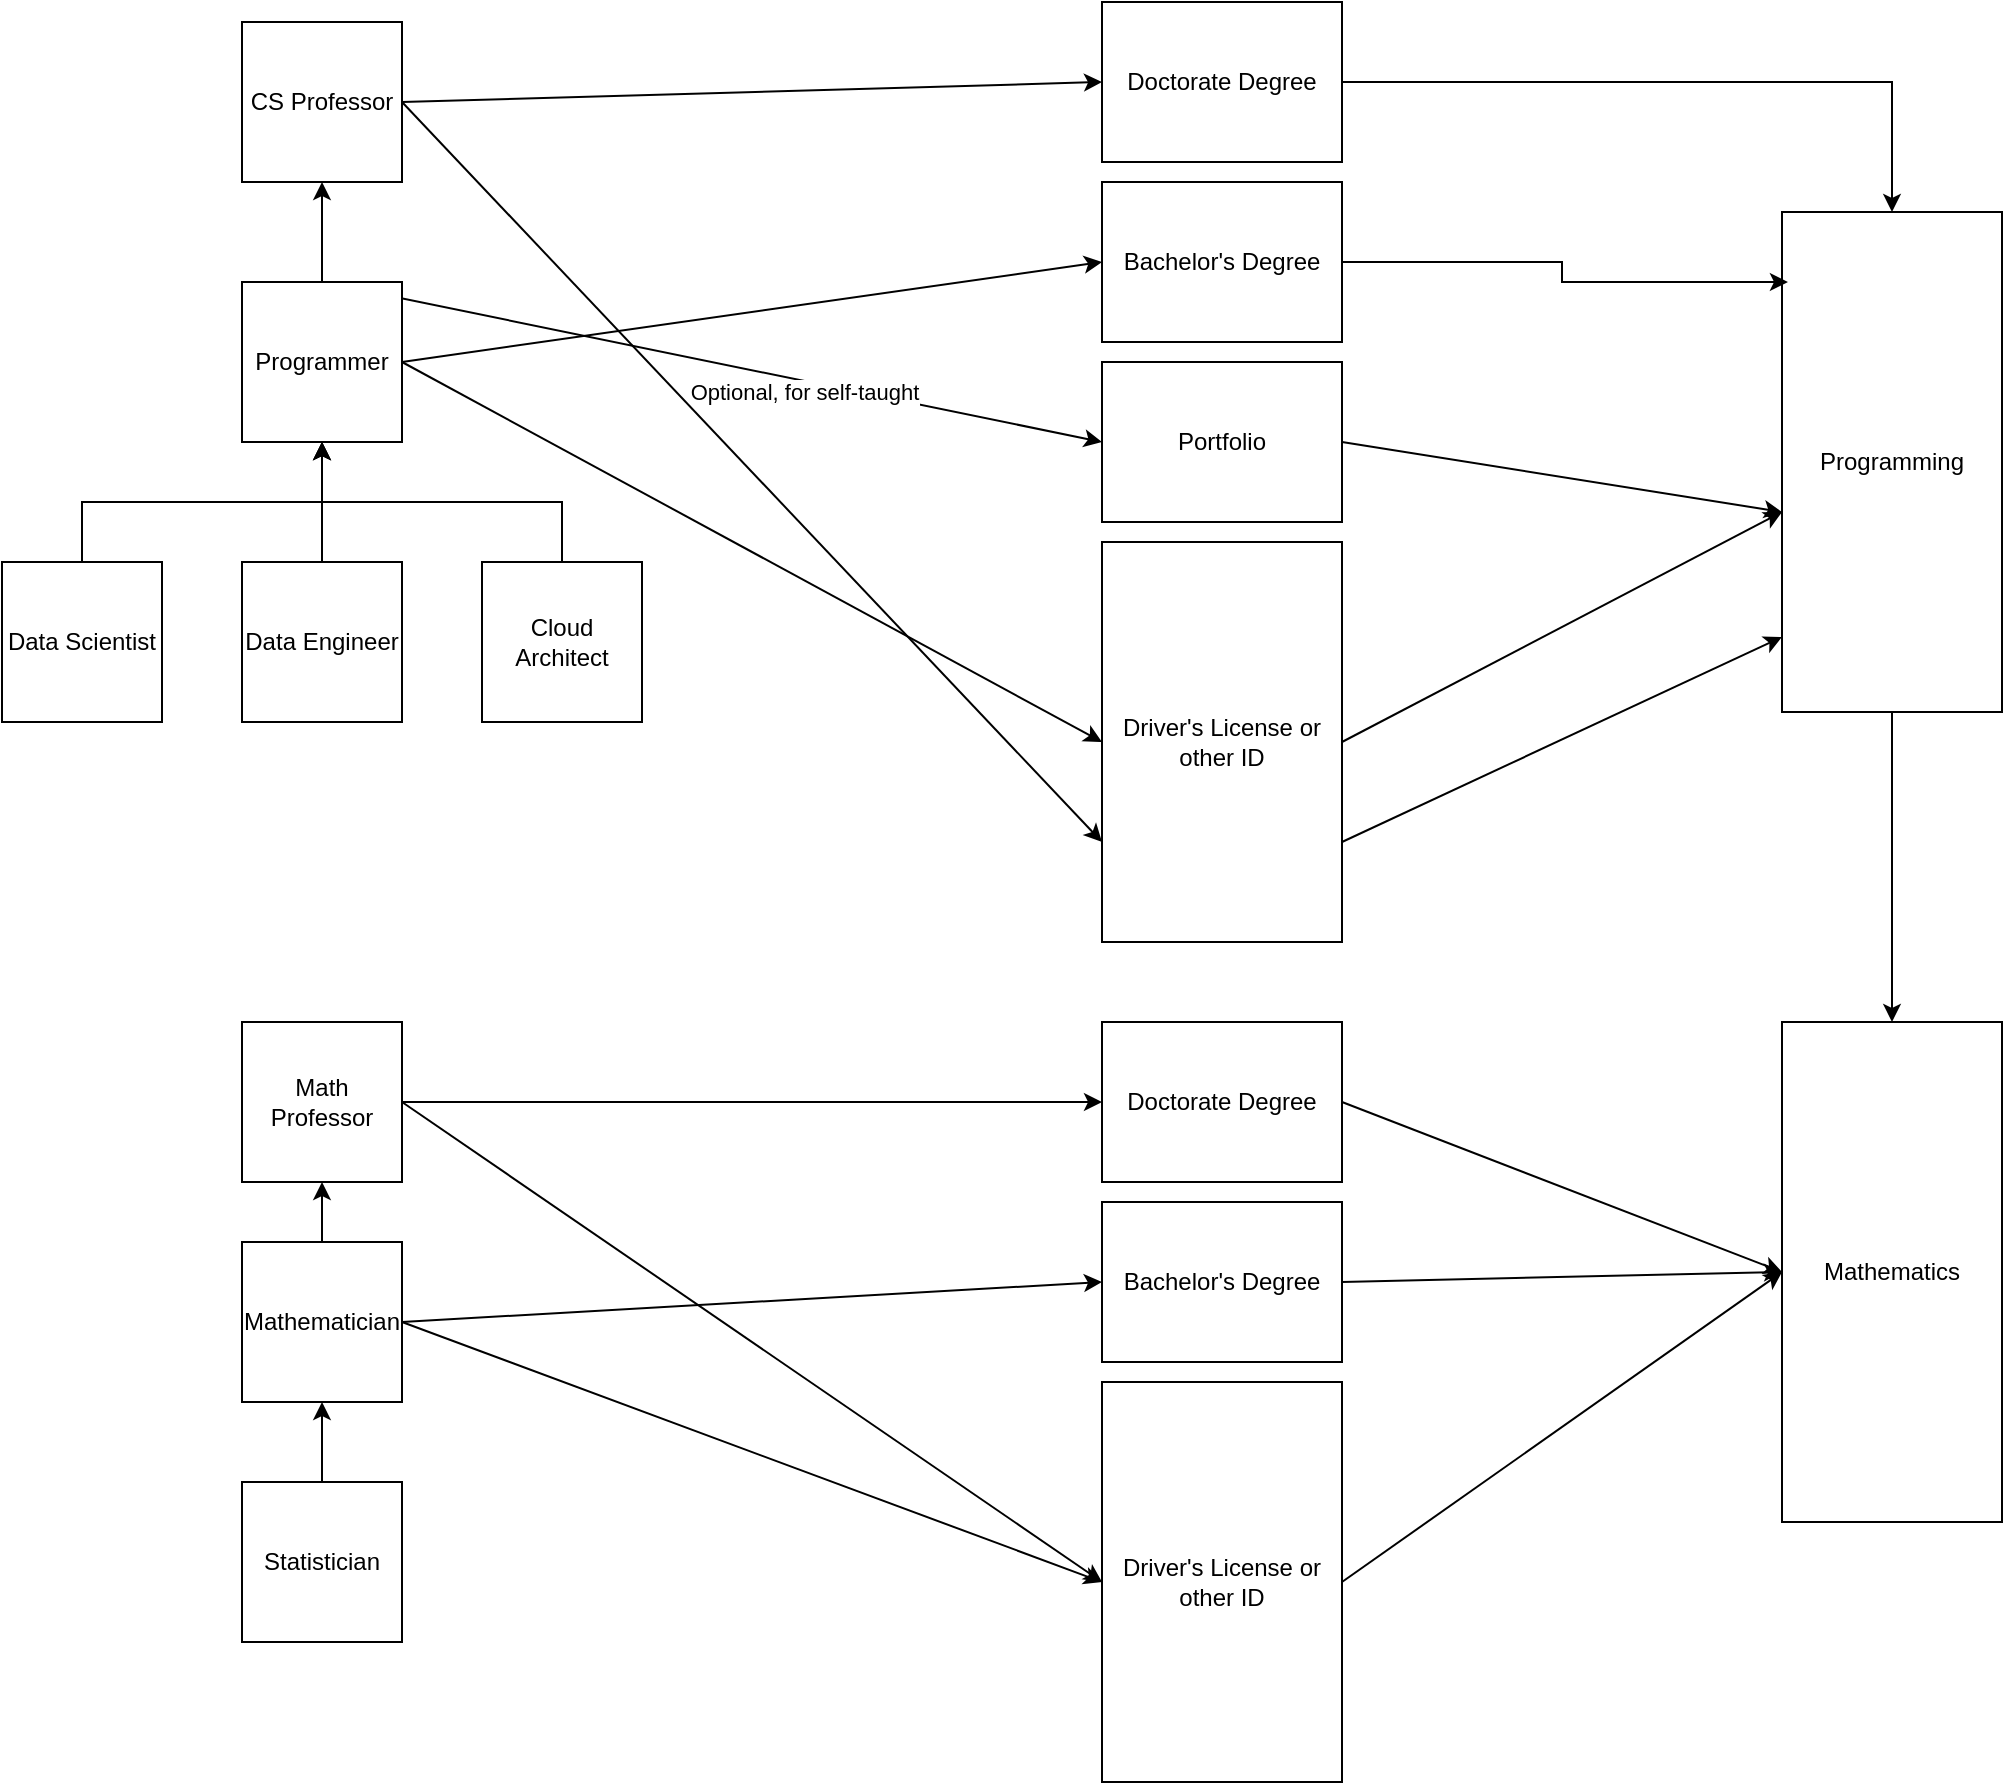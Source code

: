 <mxfile version="24.7.8">
  <diagram name="Page-1" id="z6jvukjGJUcQWXiJhKep">
    <mxGraphModel dx="1215" dy="1426" grid="1" gridSize="10" guides="1" tooltips="1" connect="1" arrows="1" fold="1" page="1" pageScale="1" pageWidth="1100" pageHeight="850" math="0" shadow="0">
      <root>
        <mxCell id="0" />
        <mxCell id="1" parent="0" />
        <mxCell id="aocR1VVrdAfz1J4lHtZ3-16" style="rounded=0;orthogonalLoop=1;jettySize=auto;html=1;exitX=1;exitY=0.5;exitDx=0;exitDy=0;entryX=0;entryY=0.5;entryDx=0;entryDy=0;" edge="1" parent="1" source="aocR1VVrdAfz1J4lHtZ3-2" target="aocR1VVrdAfz1J4lHtZ3-12">
          <mxGeometry relative="1" as="geometry" />
        </mxCell>
        <mxCell id="aocR1VVrdAfz1J4lHtZ3-21" style="rounded=0;orthogonalLoop=1;jettySize=auto;html=1;exitX=1;exitY=0.5;exitDx=0;exitDy=0;entryX=0;entryY=0.5;entryDx=0;entryDy=0;" edge="1" parent="1" source="aocR1VVrdAfz1J4lHtZ3-2" target="aocR1VVrdAfz1J4lHtZ3-13">
          <mxGeometry relative="1" as="geometry" />
        </mxCell>
        <mxCell id="aocR1VVrdAfz1J4lHtZ3-25" style="rounded=0;orthogonalLoop=1;jettySize=auto;html=1;exitX=0.5;exitY=0;exitDx=0;exitDy=0;entryX=0;entryY=0.5;entryDx=0;entryDy=0;" edge="1" parent="1" source="aocR1VVrdAfz1J4lHtZ3-2" target="aocR1VVrdAfz1J4lHtZ3-24">
          <mxGeometry relative="1" as="geometry" />
        </mxCell>
        <mxCell id="aocR1VVrdAfz1J4lHtZ3-27" value="Optional, for self-taught" style="edgeLabel;html=1;align=center;verticalAlign=middle;resizable=0;points=[];" vertex="1" connectable="0" parent="aocR1VVrdAfz1J4lHtZ3-25">
          <mxGeometry x="-0.033" y="6" relative="1" as="geometry">
            <mxPoint x="51" y="22" as="offset" />
          </mxGeometry>
        </mxCell>
        <mxCell id="aocR1VVrdAfz1J4lHtZ3-37" style="edgeStyle=orthogonalEdgeStyle;rounded=0;orthogonalLoop=1;jettySize=auto;html=1;exitX=0.5;exitY=0;exitDx=0;exitDy=0;entryX=0.5;entryY=1;entryDx=0;entryDy=0;" edge="1" parent="1" source="aocR1VVrdAfz1J4lHtZ3-2" target="aocR1VVrdAfz1J4lHtZ3-3">
          <mxGeometry relative="1" as="geometry" />
        </mxCell>
        <mxCell id="aocR1VVrdAfz1J4lHtZ3-2" value="Programmer" style="whiteSpace=wrap;html=1;aspect=fixed;" vertex="1" parent="1">
          <mxGeometry x="200" y="140" width="80" height="80" as="geometry" />
        </mxCell>
        <mxCell id="aocR1VVrdAfz1J4lHtZ3-18" style="rounded=0;orthogonalLoop=1;jettySize=auto;html=1;exitX=1;exitY=0.5;exitDx=0;exitDy=0;entryX=0;entryY=0.75;entryDx=0;entryDy=0;" edge="1" parent="1" source="aocR1VVrdAfz1J4lHtZ3-3" target="aocR1VVrdAfz1J4lHtZ3-12">
          <mxGeometry relative="1" as="geometry" />
        </mxCell>
        <mxCell id="aocR1VVrdAfz1J4lHtZ3-20" style="rounded=0;orthogonalLoop=1;jettySize=auto;html=1;exitX=1;exitY=0.5;exitDx=0;exitDy=0;entryX=0;entryY=0.5;entryDx=0;entryDy=0;" edge="1" parent="1" source="aocR1VVrdAfz1J4lHtZ3-3" target="aocR1VVrdAfz1J4lHtZ3-15">
          <mxGeometry relative="1" as="geometry" />
        </mxCell>
        <mxCell id="aocR1VVrdAfz1J4lHtZ3-3" value="CS Professor" style="whiteSpace=wrap;html=1;aspect=fixed;" vertex="1" parent="1">
          <mxGeometry x="200" y="10" width="80" height="80" as="geometry" />
        </mxCell>
        <mxCell id="aocR1VVrdAfz1J4lHtZ3-50" style="edgeStyle=orthogonalEdgeStyle;rounded=0;orthogonalLoop=1;jettySize=auto;html=1;exitX=0.5;exitY=0;exitDx=0;exitDy=0;entryX=0.5;entryY=1;entryDx=0;entryDy=0;" edge="1" parent="1" source="aocR1VVrdAfz1J4lHtZ3-4" target="aocR1VVrdAfz1J4lHtZ3-48">
          <mxGeometry relative="1" as="geometry" />
        </mxCell>
        <mxCell id="aocR1VVrdAfz1J4lHtZ3-62" style="rounded=0;orthogonalLoop=1;jettySize=auto;html=1;exitX=1;exitY=0.5;exitDx=0;exitDy=0;entryX=0;entryY=0.5;entryDx=0;entryDy=0;" edge="1" parent="1" source="aocR1VVrdAfz1J4lHtZ3-4" target="aocR1VVrdAfz1J4lHtZ3-53">
          <mxGeometry relative="1" as="geometry" />
        </mxCell>
        <mxCell id="aocR1VVrdAfz1J4lHtZ3-63" style="rounded=0;orthogonalLoop=1;jettySize=auto;html=1;exitX=1;exitY=0.5;exitDx=0;exitDy=0;entryX=0;entryY=0.5;entryDx=0;entryDy=0;" edge="1" parent="1" source="aocR1VVrdAfz1J4lHtZ3-4" target="aocR1VVrdAfz1J4lHtZ3-52">
          <mxGeometry relative="1" as="geometry" />
        </mxCell>
        <mxCell id="aocR1VVrdAfz1J4lHtZ3-4" value="Mathematician" style="whiteSpace=wrap;html=1;aspect=fixed;" vertex="1" parent="1">
          <mxGeometry x="200" y="620" width="80" height="80" as="geometry" />
        </mxCell>
        <mxCell id="aocR1VVrdAfz1J4lHtZ3-33" style="edgeStyle=orthogonalEdgeStyle;rounded=0;orthogonalLoop=1;jettySize=auto;html=1;exitX=0.5;exitY=0;exitDx=0;exitDy=0;entryX=0.5;entryY=1;entryDx=0;entryDy=0;" edge="1" parent="1" source="aocR1VVrdAfz1J4lHtZ3-5" target="aocR1VVrdAfz1J4lHtZ3-2">
          <mxGeometry relative="1" as="geometry" />
        </mxCell>
        <mxCell id="aocR1VVrdAfz1J4lHtZ3-5" value="Data Engineer" style="whiteSpace=wrap;html=1;aspect=fixed;" vertex="1" parent="1">
          <mxGeometry x="200" y="280" width="80" height="80" as="geometry" />
        </mxCell>
        <mxCell id="aocR1VVrdAfz1J4lHtZ3-36" style="edgeStyle=orthogonalEdgeStyle;rounded=0;orthogonalLoop=1;jettySize=auto;html=1;exitX=0.5;exitY=0;exitDx=0;exitDy=0;entryX=0.5;entryY=1;entryDx=0;entryDy=0;" edge="1" parent="1" source="aocR1VVrdAfz1J4lHtZ3-6" target="aocR1VVrdAfz1J4lHtZ3-2">
          <mxGeometry relative="1" as="geometry" />
        </mxCell>
        <mxCell id="aocR1VVrdAfz1J4lHtZ3-6" value="Data Scientist" style="whiteSpace=wrap;html=1;aspect=fixed;" vertex="1" parent="1">
          <mxGeometry x="80" y="280" width="80" height="80" as="geometry" />
        </mxCell>
        <mxCell id="aocR1VVrdAfz1J4lHtZ3-35" style="edgeStyle=orthogonalEdgeStyle;rounded=0;orthogonalLoop=1;jettySize=auto;html=1;exitX=0.5;exitY=0;exitDx=0;exitDy=0;entryX=0.5;entryY=1;entryDx=0;entryDy=0;" edge="1" parent="1" source="aocR1VVrdAfz1J4lHtZ3-7" target="aocR1VVrdAfz1J4lHtZ3-2">
          <mxGeometry relative="1" as="geometry" />
        </mxCell>
        <mxCell id="aocR1VVrdAfz1J4lHtZ3-7" value="Cloud Architect" style="whiteSpace=wrap;html=1;aspect=fixed;" vertex="1" parent="1">
          <mxGeometry x="320" y="280" width="80" height="80" as="geometry" />
        </mxCell>
        <mxCell id="aocR1VVrdAfz1J4lHtZ3-17" style="rounded=0;orthogonalLoop=1;jettySize=auto;html=1;exitX=1;exitY=0.5;exitDx=0;exitDy=0;entryX=0;entryY=0.5;entryDx=0;entryDy=0;" edge="1" parent="1" source="aocR1VVrdAfz1J4lHtZ3-12">
          <mxGeometry relative="1" as="geometry">
            <mxPoint x="970" y="255" as="targetPoint" />
          </mxGeometry>
        </mxCell>
        <mxCell id="aocR1VVrdAfz1J4lHtZ3-19" style="rounded=0;orthogonalLoop=1;jettySize=auto;html=1;exitX=1;exitY=0.75;exitDx=0;exitDy=0;entryX=0;entryY=0.75;entryDx=0;entryDy=0;" edge="1" parent="1" source="aocR1VVrdAfz1J4lHtZ3-12">
          <mxGeometry relative="1" as="geometry">
            <mxPoint x="970" y="317.5" as="targetPoint" />
          </mxGeometry>
        </mxCell>
        <mxCell id="aocR1VVrdAfz1J4lHtZ3-12" value="Driver&#39;s License or other ID" style="rounded=0;whiteSpace=wrap;html=1;" vertex="1" parent="1">
          <mxGeometry x="630" y="270" width="120" height="200" as="geometry" />
        </mxCell>
        <mxCell id="aocR1VVrdAfz1J4lHtZ3-13" value="Bachelor&#39;s Degree" style="rounded=0;whiteSpace=wrap;html=1;" vertex="1" parent="1">
          <mxGeometry x="630" y="90" width="120" height="80" as="geometry" />
        </mxCell>
        <mxCell id="aocR1VVrdAfz1J4lHtZ3-43" style="edgeStyle=orthogonalEdgeStyle;rounded=0;orthogonalLoop=1;jettySize=auto;html=1;exitX=1;exitY=0.5;exitDx=0;exitDy=0;entryX=0.5;entryY=0;entryDx=0;entryDy=0;" edge="1" parent="1" source="aocR1VVrdAfz1J4lHtZ3-15" target="aocR1VVrdAfz1J4lHtZ3-39">
          <mxGeometry relative="1" as="geometry" />
        </mxCell>
        <mxCell id="aocR1VVrdAfz1J4lHtZ3-15" value="Doctorate Degree" style="rounded=0;whiteSpace=wrap;html=1;" vertex="1" parent="1">
          <mxGeometry x="630" width="120" height="80" as="geometry" />
        </mxCell>
        <mxCell id="aocR1VVrdAfz1J4lHtZ3-38" style="rounded=0;orthogonalLoop=1;jettySize=auto;html=1;exitX=1;exitY=0.5;exitDx=0;exitDy=0;entryX=0;entryY=0.5;entryDx=0;entryDy=0;" edge="1" parent="1" source="aocR1VVrdAfz1J4lHtZ3-24">
          <mxGeometry relative="1" as="geometry">
            <mxPoint x="970" y="255" as="targetPoint" />
          </mxGeometry>
        </mxCell>
        <mxCell id="aocR1VVrdAfz1J4lHtZ3-24" value="Portfolio" style="rounded=0;whiteSpace=wrap;html=1;" vertex="1" parent="1">
          <mxGeometry x="630" y="180" width="120" height="80" as="geometry" />
        </mxCell>
        <mxCell id="aocR1VVrdAfz1J4lHtZ3-47" style="edgeStyle=orthogonalEdgeStyle;rounded=0;orthogonalLoop=1;jettySize=auto;html=1;exitX=0.5;exitY=1;exitDx=0;exitDy=0;entryX=0.5;entryY=0;entryDx=0;entryDy=0;" edge="1" parent="1" source="aocR1VVrdAfz1J4lHtZ3-39" target="aocR1VVrdAfz1J4lHtZ3-40">
          <mxGeometry relative="1" as="geometry" />
        </mxCell>
        <mxCell id="aocR1VVrdAfz1J4lHtZ3-39" value="Programming" style="rounded=0;whiteSpace=wrap;html=1;" vertex="1" parent="1">
          <mxGeometry x="970" y="105" width="110" height="250" as="geometry" />
        </mxCell>
        <mxCell id="aocR1VVrdAfz1J4lHtZ3-40" value="Mathematics" style="rounded=0;whiteSpace=wrap;html=1;" vertex="1" parent="1">
          <mxGeometry x="970" y="510" width="110" height="250" as="geometry" />
        </mxCell>
        <mxCell id="aocR1VVrdAfz1J4lHtZ3-45" style="edgeStyle=orthogonalEdgeStyle;rounded=0;orthogonalLoop=1;jettySize=auto;html=1;exitX=1;exitY=0.5;exitDx=0;exitDy=0;entryX=0.027;entryY=0.14;entryDx=0;entryDy=0;entryPerimeter=0;" edge="1" parent="1" source="aocR1VVrdAfz1J4lHtZ3-13" target="aocR1VVrdAfz1J4lHtZ3-39">
          <mxGeometry relative="1" as="geometry" />
        </mxCell>
        <mxCell id="aocR1VVrdAfz1J4lHtZ3-56" style="edgeStyle=orthogonalEdgeStyle;rounded=0;orthogonalLoop=1;jettySize=auto;html=1;exitX=1;exitY=0.5;exitDx=0;exitDy=0;entryX=0;entryY=0.5;entryDx=0;entryDy=0;" edge="1" parent="1" source="aocR1VVrdAfz1J4lHtZ3-48" target="aocR1VVrdAfz1J4lHtZ3-54">
          <mxGeometry relative="1" as="geometry" />
        </mxCell>
        <mxCell id="aocR1VVrdAfz1J4lHtZ3-64" style="rounded=0;orthogonalLoop=1;jettySize=auto;html=1;exitX=1;exitY=0.5;exitDx=0;exitDy=0;entryX=0;entryY=0.5;entryDx=0;entryDy=0;" edge="1" parent="1" source="aocR1VVrdAfz1J4lHtZ3-48" target="aocR1VVrdAfz1J4lHtZ3-52">
          <mxGeometry relative="1" as="geometry" />
        </mxCell>
        <mxCell id="aocR1VVrdAfz1J4lHtZ3-48" value="Math Professor" style="whiteSpace=wrap;html=1;aspect=fixed;" vertex="1" parent="1">
          <mxGeometry x="200" y="510" width="80" height="80" as="geometry" />
        </mxCell>
        <mxCell id="aocR1VVrdAfz1J4lHtZ3-67" style="edgeStyle=none;rounded=0;orthogonalLoop=1;jettySize=auto;html=1;exitX=1;exitY=0.5;exitDx=0;exitDy=0;entryX=0;entryY=0.5;entryDx=0;entryDy=0;" edge="1" parent="1" source="aocR1VVrdAfz1J4lHtZ3-52" target="aocR1VVrdAfz1J4lHtZ3-40">
          <mxGeometry relative="1" as="geometry" />
        </mxCell>
        <mxCell id="aocR1VVrdAfz1J4lHtZ3-52" value="Driver&#39;s License or other ID" style="rounded=0;whiteSpace=wrap;html=1;" vertex="1" parent="1">
          <mxGeometry x="630" y="690" width="120" height="200" as="geometry" />
        </mxCell>
        <mxCell id="aocR1VVrdAfz1J4lHtZ3-66" style="edgeStyle=none;rounded=0;orthogonalLoop=1;jettySize=auto;html=1;exitX=1;exitY=0.5;exitDx=0;exitDy=0;entryX=0;entryY=0.5;entryDx=0;entryDy=0;" edge="1" parent="1" source="aocR1VVrdAfz1J4lHtZ3-53" target="aocR1VVrdAfz1J4lHtZ3-40">
          <mxGeometry relative="1" as="geometry" />
        </mxCell>
        <mxCell id="aocR1VVrdAfz1J4lHtZ3-53" value="Bachelor&#39;s Degree" style="rounded=0;whiteSpace=wrap;html=1;" vertex="1" parent="1">
          <mxGeometry x="630" y="600" width="120" height="80" as="geometry" />
        </mxCell>
        <mxCell id="aocR1VVrdAfz1J4lHtZ3-65" style="edgeStyle=none;rounded=0;orthogonalLoop=1;jettySize=auto;html=1;exitX=1;exitY=0.5;exitDx=0;exitDy=0;entryX=0;entryY=0.5;entryDx=0;entryDy=0;" edge="1" parent="1" source="aocR1VVrdAfz1J4lHtZ3-54" target="aocR1VVrdAfz1J4lHtZ3-40">
          <mxGeometry relative="1" as="geometry" />
        </mxCell>
        <mxCell id="aocR1VVrdAfz1J4lHtZ3-54" value="Doctorate Degree" style="rounded=0;whiteSpace=wrap;html=1;" vertex="1" parent="1">
          <mxGeometry x="630" y="510" width="120" height="80" as="geometry" />
        </mxCell>
        <mxCell id="aocR1VVrdAfz1J4lHtZ3-61" style="edgeStyle=orthogonalEdgeStyle;rounded=0;orthogonalLoop=1;jettySize=auto;html=1;exitX=0.5;exitY=0;exitDx=0;exitDy=0;entryX=0.5;entryY=1;entryDx=0;entryDy=0;" edge="1" parent="1" source="aocR1VVrdAfz1J4lHtZ3-60" target="aocR1VVrdAfz1J4lHtZ3-4">
          <mxGeometry relative="1" as="geometry" />
        </mxCell>
        <mxCell id="aocR1VVrdAfz1J4lHtZ3-60" value="Statistician" style="whiteSpace=wrap;html=1;aspect=fixed;" vertex="1" parent="1">
          <mxGeometry x="200" y="740" width="80" height="80" as="geometry" />
        </mxCell>
      </root>
    </mxGraphModel>
  </diagram>
</mxfile>
